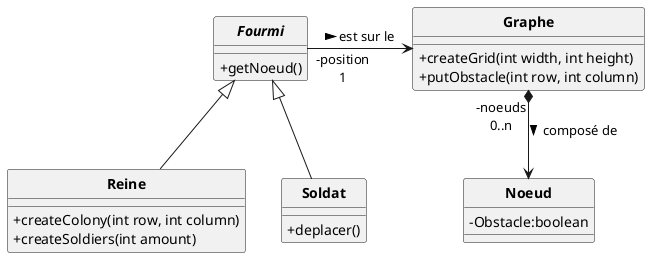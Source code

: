 @startuml
'https://plantuml.com/sequence-diagram
skinparam style strictuml
skinparam classAttributeIconSize 0
skinparam circledCharacterRadius 0
skinparam circledCharacterFontSize 0
skinparam classFontStyle Bold
'autonumber

class Graphe {
    +createGrid(int width, int height)
    +putObstacle(int row, int column)
}
class Noeud{
    -Obstacle:boolean
}

abstract Fourmi {
    +getNoeud()
}
class Reine extends Fourmi{
    +createColony(int row, int column)
    +createSoldiers(int amount)
}
class Soldat extends Fourmi{
    +deplacer()
}

Graphe "-noeuds\n0..n" *--> Noeud : composé de >
Fourmi "-position\n1" -> Graphe : est sur le >

@enduml